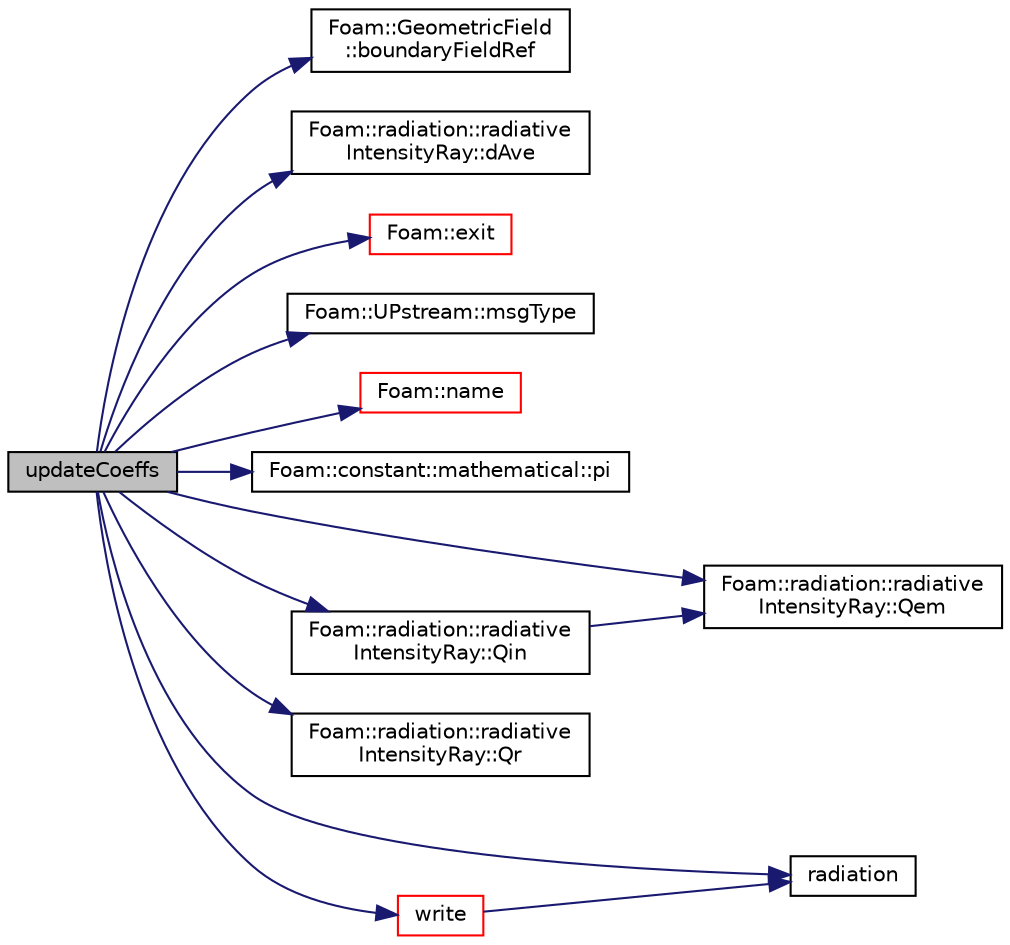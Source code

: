 digraph "updateCoeffs"
{
  bgcolor="transparent";
  edge [fontname="Helvetica",fontsize="10",labelfontname="Helvetica",labelfontsize="10"];
  node [fontname="Helvetica",fontsize="10",shape=record];
  rankdir="LR";
  Node1 [label="updateCoeffs",height=0.2,width=0.4,color="black", fillcolor="grey75", style="filled", fontcolor="black"];
  Node1 -> Node2 [color="midnightblue",fontsize="10",style="solid",fontname="Helvetica"];
  Node2 [label="Foam::GeometricField\l::boundaryFieldRef",height=0.2,width=0.4,color="black",URL="$a00933.html#af3831c9fea9f6ae7532a6d57cc67c959",tooltip="Return a reference to the boundary field. "];
  Node1 -> Node3 [color="midnightblue",fontsize="10",style="solid",fontname="Helvetica"];
  Node3 [label="Foam::radiation::radiative\lIntensityRay::dAve",height=0.2,width=0.4,color="black",URL="$a02106.html#aa920e8b4cbdc0142615a762613fce26e",tooltip="Return the average vector inside the solid angle. "];
  Node1 -> Node4 [color="midnightblue",fontsize="10",style="solid",fontname="Helvetica"];
  Node4 [label="Foam::exit",height=0.2,width=0.4,color="red",URL="$a10979.html#a06ca7250d8e89caf05243ec094843642"];
  Node1 -> Node5 [color="midnightblue",fontsize="10",style="solid",fontname="Helvetica"];
  Node5 [label="Foam::UPstream::msgType",height=0.2,width=0.4,color="black",URL="$a02861.html#ae5b8fe6652f6320aa6c7f5c44b6f01b7",tooltip="Message tag of standard messages. "];
  Node1 -> Node6 [color="midnightblue",fontsize="10",style="solid",fontname="Helvetica"];
  Node6 [label="Foam::name",height=0.2,width=0.4,color="red",URL="$a10979.html#adcb0df2bd4953cb6bb390272d8263c3a",tooltip="Return a string representation of a complex. "];
  Node1 -> Node7 [color="midnightblue",fontsize="10",style="solid",fontname="Helvetica"];
  Node7 [label="Foam::constant::mathematical::pi",height=0.2,width=0.4,color="black",URL="$a10991.html#a731b8788a4c01586c35266c7ca4fed04"];
  Node1 -> Node8 [color="midnightblue",fontsize="10",style="solid",fontname="Helvetica"];
  Node8 [label="Foam::radiation::radiative\lIntensityRay::Qem",height=0.2,width=0.4,color="black",URL="$a02106.html#a1d727c2e719caf2b1f939604ae45d1d8",tooltip="Return non-const access to the boundary emmited heat flux. "];
  Node1 -> Node9 [color="midnightblue",fontsize="10",style="solid",fontname="Helvetica"];
  Node9 [label="Foam::radiation::radiative\lIntensityRay::Qin",height=0.2,width=0.4,color="black",URL="$a02106.html#a7f0d33f4cdbc41bae3160a82c16f5e95",tooltip="Return non-const access to the boundary incident heat flux. "];
  Node9 -> Node8 [color="midnightblue",fontsize="10",style="solid",fontname="Helvetica"];
  Node1 -> Node10 [color="midnightblue",fontsize="10",style="solid",fontname="Helvetica"];
  Node10 [label="Foam::radiation::radiative\lIntensityRay::Qr",height=0.2,width=0.4,color="black",URL="$a02106.html#af92478287bcfbb976255731c98aab010",tooltip="Return const access to the boundary heat flux. "];
  Node1 -> Node11 [color="midnightblue",fontsize="10",style="solid",fontname="Helvetica"];
  Node11 [label="radiation",height=0.2,width=0.4,color="black",URL="$a10354.html#a0263249d39ea82b80ae0a5a2e947ca59"];
  Node1 -> Node12 [color="midnightblue",fontsize="10",style="solid",fontname="Helvetica"];
  Node12 [label="write",height=0.2,width=0.4,color="red",URL="$a02967.html#a0941061ad5a26be83b4107d05750ace6",tooltip="Write. "];
  Node12 -> Node11 [color="midnightblue",fontsize="10",style="solid",fontname="Helvetica"];
}
